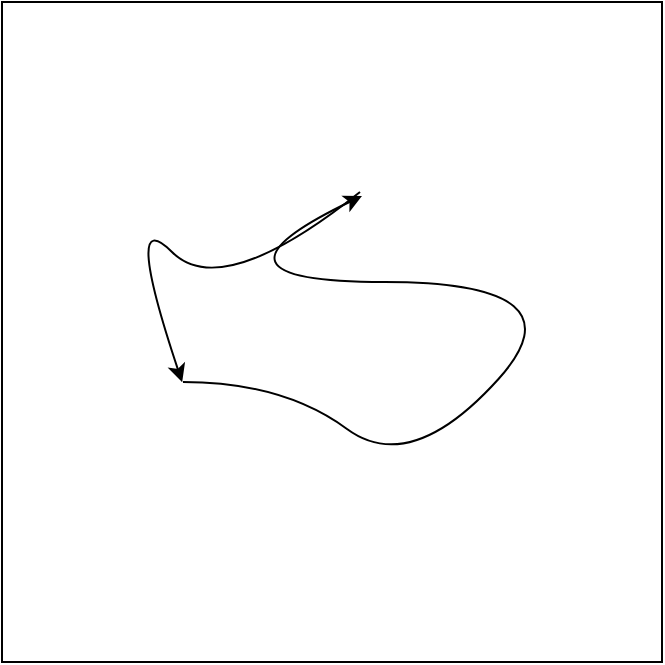 <mxfile version="20.8.13" type="github">
  <diagram name="Page-1" id="qKY5A3b2yTyfuWQOkHwc">
    <mxGraphModel dx="578" dy="386" grid="1" gridSize="10" guides="1" tooltips="1" connect="1" arrows="1" fold="1" page="1" pageScale="10" pageWidth="850" pageHeight="1100" math="0" shadow="0">
      <root>
        <mxCell id="0" />
        <mxCell id="1" parent="0" />
        <mxCell id="y_Mb25o9rQHAm3N6JZyq-1" value="" style="whiteSpace=wrap;html=1;aspect=fixed;fillColor=none;" vertex="1" parent="1">
          <mxGeometry x="60" y="50" width="330" height="330" as="geometry" />
        </mxCell>
        <mxCell id="y_Mb25o9rQHAm3N6JZyq-3" value="" style="curved=1;endArrow=classic;html=1;rounded=0;entryX=0.273;entryY=0.576;entryDx=0;entryDy=0;entryPerimeter=0;" edge="1" parent="1" target="y_Mb25o9rQHAm3N6JZyq-1">
          <mxGeometry width="50" height="50" relative="1" as="geometry">
            <mxPoint x="239" y="145" as="sourcePoint" />
            <mxPoint x="170" y="150" as="targetPoint" />
            <Array as="points">
              <mxPoint x="170" y="200" />
              <mxPoint x="120" y="150" />
            </Array>
          </mxGeometry>
        </mxCell>
        <mxCell id="y_Mb25o9rQHAm3N6JZyq-4" value="" style="curved=1;endArrow=classic;html=1;rounded=0;" edge="1" parent="1">
          <mxGeometry width="50" height="50" relative="1" as="geometry">
            <mxPoint x="150.5" y="240" as="sourcePoint" />
            <mxPoint x="240" y="147" as="targetPoint" />
            <Array as="points">
              <mxPoint x="200.5" y="240" />
              <mxPoint x="264.5" y="287" />
              <mxPoint x="352" y="190" />
              <mxPoint x="150.5" y="190" />
            </Array>
          </mxGeometry>
        </mxCell>
      </root>
    </mxGraphModel>
  </diagram>
</mxfile>
